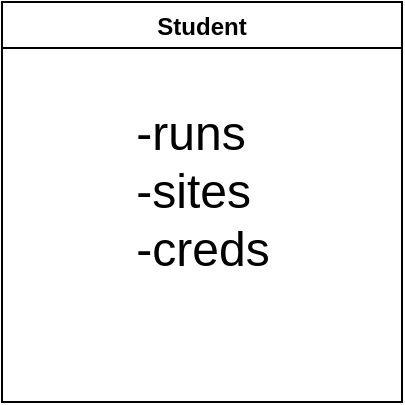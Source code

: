 <mxfile>
    <diagram id="Wz-PIVzJR2O_jStzrL8h" name="Page-1">
        <mxGraphModel dx="966" dy="860" grid="1" gridSize="10" guides="1" tooltips="1" connect="1" arrows="1" fold="1" page="1" pageScale="1" pageWidth="850" pageHeight="1100" math="0" shadow="0">
            <root>
                <mxCell id="0"/>
                <mxCell id="1" parent="0"/>
                <mxCell id="2" value="Student" style="swimlane;" vertex="1" parent="1">
                    <mxGeometry x="325" y="100" width="200" height="200" as="geometry"/>
                </mxCell>
                <mxCell id="3" value="&lt;div style=&quot;text-align: left&quot;&gt;&lt;span style=&quot;font-size: 24px&quot;&gt;-runs&lt;/span&gt;&lt;/div&gt;&lt;font style=&quot;font-size: 24px&quot;&gt;&lt;div style=&quot;text-align: left&quot;&gt;&lt;span&gt;-sites&lt;/span&gt;&lt;/div&gt;&lt;div style=&quot;text-align: left&quot;&gt;&lt;span&gt;-creds&lt;/span&gt;&lt;/div&gt;&lt;/font&gt;" style="text;html=1;align=center;verticalAlign=middle;resizable=0;points=[];autosize=1;strokeColor=none;fillColor=none;" vertex="1" parent="2">
                    <mxGeometry x="60" y="70" width="80" height="50" as="geometry"/>
                </mxCell>
            </root>
        </mxGraphModel>
    </diagram>
</mxfile>
